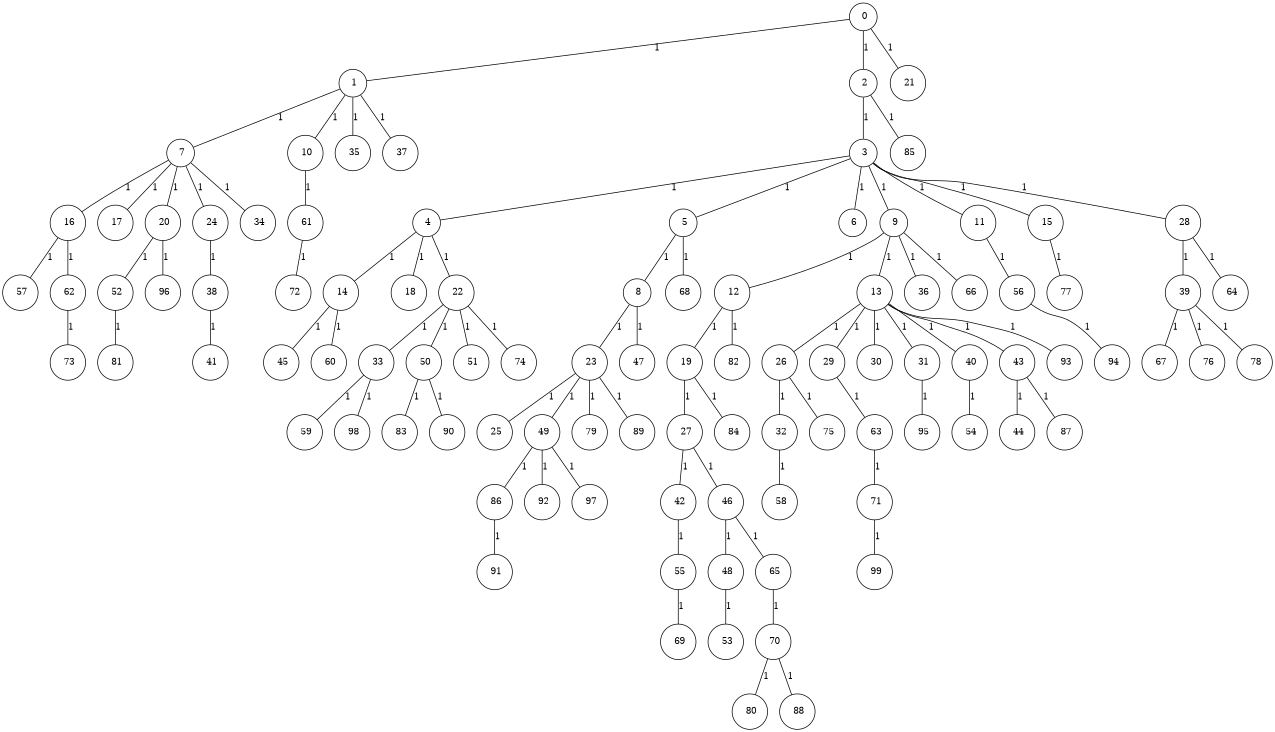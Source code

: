 graph G {
size="8.5,11;"
ratio = "expand;"
fixedsize="true;"
overlap="scale;"
node[shape=circle,width=.12,hight=.12,fontsize=12]
edge[fontsize=12]

0[label=" 0" color=black, pos="1.9281184,1.1718984!"];
1[label=" 1" color=black, pos="1.8430867,2.5298393!"];
2[label=" 2" color=black, pos="2.9597802,0.22903729!"];
3[label=" 3" color=black, pos="0.95612223,1.8855125!"];
4[label=" 4" color=black, pos="2.386537,2.7392248!"];
5[label=" 5" color=black, pos="1.4030621,2.757096!"];
6[label=" 6" color=black, pos="2.7885187,0.45367946!"];
7[label=" 7" color=black, pos="1.036741,0.094563748!"];
8[label=" 8" color=black, pos="2.5512193,2.5297199!"];
9[label=" 9" color=black, pos="0.358395,2.0637061!"];
10[label=" 10" color=black, pos="2.4044611,0.51834432!"];
11[label=" 11" color=black, pos="2.4242592,0.31727999!"];
12[label=" 12" color=black, pos="2.9777944,1.8101691!"];
13[label=" 13" color=black, pos="2.5237731,2.603041!"];
14[label=" 14" color=black, pos="2.5344734,1.970337!"];
15[label=" 15" color=black, pos="0.81206994,1.5360737!"];
16[label=" 16" color=black, pos="2.3313629,0.75759529!"];
17[label=" 17" color=black, pos="0.12535288,2.0079331!"];
18[label=" 18" color=black, pos="0.11404487,2.8903973!"];
19[label=" 19" color=black, pos="0.9301342,1.3491003!"];
20[label=" 20" color=black, pos="2.2641821,2.288785!"];
21[label=" 21" color=black, pos="2.7265344,2.100247!"];
22[label=" 22" color=black, pos="0.94854642,2.8322221!"];
23[label=" 23" color=black, pos="1.1354847,0.12390561!"];
24[label=" 24" color=black, pos="1.4340895,0.15660555!"];
25[label=" 25" color=black, pos="2.7028023,0.089256396!"];
26[label=" 26" color=black, pos="2.690816,0.35515127!"];
27[label=" 27" color=black, pos="1.187331,2.5288788!"];
28[label=" 28" color=black, pos="1.8635208,0.23946833!"];
29[label=" 29" color=black, pos="0.70948976,0.851063!"];
30[label=" 30" color=black, pos="0.41029933,1.4186525!"];
31[label=" 31" color=black, pos="1.051581,0.01263172!"];
32[label=" 32" color=black, pos="0.42405904,1.0451129!"];
33[label=" 33" color=black, pos="1.3337759,1.9437086!"];
34[label=" 34" color=black, pos="1.114023,2.6455422!"];
35[label=" 35" color=black, pos="2.0031114,1.7528672!"];
36[label=" 36" color=black, pos="1.9920847,2.4566875!"];
37[label=" 37" color=black, pos="2.3320509,0.35961069!"];
38[label=" 38" color=black, pos="0.99103559,0.28813426!"];
39[label=" 39" color=black, pos="1.3208214,0.52828709!"];
40[label=" 40" color=black, pos="1.4700033,1.8717418!"];
41[label=" 41" color=black, pos="1.7077693,0.82837111!"];
42[label=" 42" color=black, pos="2.1143102,1.1231465!"];
43[label=" 43" color=black, pos="2.6483343,0.98405386!"];
44[label=" 44" color=black, pos="2.8683492,2.3419935!"];
45[label=" 45" color=black, pos="1.7484918,1.9427502!"];
46[label=" 46" color=black, pos="2.4798674,2.782144!"];
47[label=" 47" color=black, pos="2.5316505,2.5455692!"];
48[label=" 48" color=black, pos="2.8838311,0.80543291!"];
49[label=" 49" color=black, pos="1.2327614,2.4133928!"];
50[label=" 50" color=black, pos="2.1077173,0.46449329!"];
51[label=" 51" color=black, pos="0.41255288,2.3964706!"];
52[label=" 52" color=black, pos="1.8892885,1.4813021!"];
53[label=" 53" color=black, pos="1.4400683,0.37730764!"];
54[label=" 54" color=black, pos="0.65493688,1.7206245!"];
55[label=" 55" color=black, pos="1.4698826,1.1882411!"];
56[label=" 56" color=black, pos="1.6835048,2.9453141!"];
57[label=" 57" color=black, pos="2.627478,2.2633378!"];
58[label=" 58" color=black, pos="0.89524608,2.4912469!"];
59[label=" 59" color=black, pos="1.1763783,2.588701!"];
60[label=" 60" color=black, pos="0.62618151,2.703447!"];
61[label=" 61" color=black, pos="0.49405554,2.9861855!"];
62[label=" 62" color=black, pos="0.24020625,0.33557979!"];
63[label=" 63" color=black, pos="0.97300375,0.06380258!"];
64[label=" 64" color=black, pos="0.51749492,2.5727747!"];
65[label=" 65" color=black, pos="0.36782353,1.8801683!"];
66[label=" 66" color=black, pos="0.56394368,1.5708686!"];
67[label=" 67" color=black, pos="2.2591326,0.8059887!"];
68[label=" 68" color=black, pos="2.2295728,0.95156393!"];
69[label=" 69" color=black, pos="0.59019036,0.87262071!"];
70[label=" 70" color=black, pos="0.64455943,1.5404855!"];
71[label=" 71" color=black, pos="1.7320214,2.2740717!"];
72[label=" 72" color=black, pos="0.61340473,0.39448928!"];
73[label=" 73" color=black, pos="0.68295898,1.2442979!"];
74[label=" 74" color=black, pos="0.64607277,0.98722461!"];
75[label=" 75" color=black, pos="1.974736,0.79051956!"];
76[label=" 76" color=black, pos="2.302649,1.9279371!"];
77[label=" 77" color=black, pos="1.6798329,1.723236!"];
78[label=" 78" color=black, pos="1.0087583,1.9419555!"];
79[label=" 79" color=black, pos="0.86800952,2.990296!"];
80[label=" 80" color=black, pos="2.0628737,2.4626425!"];
81[label=" 81" color=black, pos="1.6594429,1.9927353!"];
82[label=" 82" color=black, pos="1.5221068,0.21072104!"];
83[label=" 83" color=black, pos="1.7731732,0.7011516!"];
84[label=" 84" color=black, pos="0.7433241,0.96866158!"];
85[label=" 85" color=black, pos="1.4296464,2.7475494!"];
86[label=" 86" color=black, pos="1.955619,0.1791844!"];
87[label=" 87" color=black, pos="2.9055321,2.3050428!"];
88[label=" 88" color=black, pos="2.5542657,2.7142385!"];
89[label=" 89" color=black, pos="2.4746256,0.51922416!"];
90[label=" 90" color=black, pos="2.6869337,0.49357527!"];
91[label=" 91" color=black, pos="1.7311858,2.5359291!"];
92[label=" 92" color=black, pos="2.8238155,1.8976669!"];
93[label=" 93" color=black, pos="1.1964882,1.6918667!"];
94[label=" 94" color=black, pos="2.3347212,0.97573575!"];
95[label=" 95" color=black, pos="1.0405315,1.2086591!"];
96[label=" 96" color=black, pos="1.0484638,2.8085057!"];
97[label=" 97" color=black, pos="1.6298714,0.51982186!"];
98[label=" 98" color=black, pos="0.057675067,2.776912!"];
99[label=" 99" color=black, pos="1.208124,0.26337078!"];
0--1[label="1"]
0--2[label="1"]
0--21[label="1"]
1--7[label="1"]
1--10[label="1"]
1--35[label="1"]
1--37[label="1"]
2--3[label="1"]
2--85[label="1"]
3--4[label="1"]
3--5[label="1"]
3--6[label="1"]
3--9[label="1"]
3--11[label="1"]
3--15[label="1"]
3--28[label="1"]
4--14[label="1"]
4--18[label="1"]
4--22[label="1"]
5--8[label="1"]
5--68[label="1"]
7--16[label="1"]
7--17[label="1"]
7--20[label="1"]
7--24[label="1"]
7--34[label="1"]
8--23[label="1"]
8--47[label="1"]
9--12[label="1"]
9--13[label="1"]
9--36[label="1"]
9--66[label="1"]
10--61[label="1"]
11--56[label="1"]
12--19[label="1"]
12--82[label="1"]
13--26[label="1"]
13--29[label="1"]
13--30[label="1"]
13--31[label="1"]
13--40[label="1"]
13--43[label="1"]
13--93[label="1"]
14--45[label="1"]
14--60[label="1"]
15--77[label="1"]
16--57[label="1"]
16--62[label="1"]
19--27[label="1"]
19--84[label="1"]
20--52[label="1"]
20--96[label="1"]
22--33[label="1"]
22--50[label="1"]
22--51[label="1"]
22--74[label="1"]
23--25[label="1"]
23--49[label="1"]
23--79[label="1"]
23--89[label="1"]
24--38[label="1"]
26--32[label="1"]
26--75[label="1"]
27--42[label="1"]
27--46[label="1"]
28--39[label="1"]
28--64[label="1"]
29--63[label="1"]
31--95[label="1"]
32--58[label="1"]
33--59[label="1"]
33--98[label="1"]
38--41[label="1"]
39--67[label="1"]
39--76[label="1"]
39--78[label="1"]
40--54[label="1"]
42--55[label="1"]
43--44[label="1"]
43--87[label="1"]
46--48[label="1"]
46--65[label="1"]
48--53[label="1"]
49--86[label="1"]
49--92[label="1"]
49--97[label="1"]
50--83[label="1"]
50--90[label="1"]
52--81[label="1"]
55--69[label="1"]
56--94[label="1"]
61--72[label="1"]
62--73[label="1"]
63--71[label="1"]
65--70[label="1"]
70--80[label="1"]
70--88[label="1"]
71--99[label="1"]
86--91[label="1"]

}
